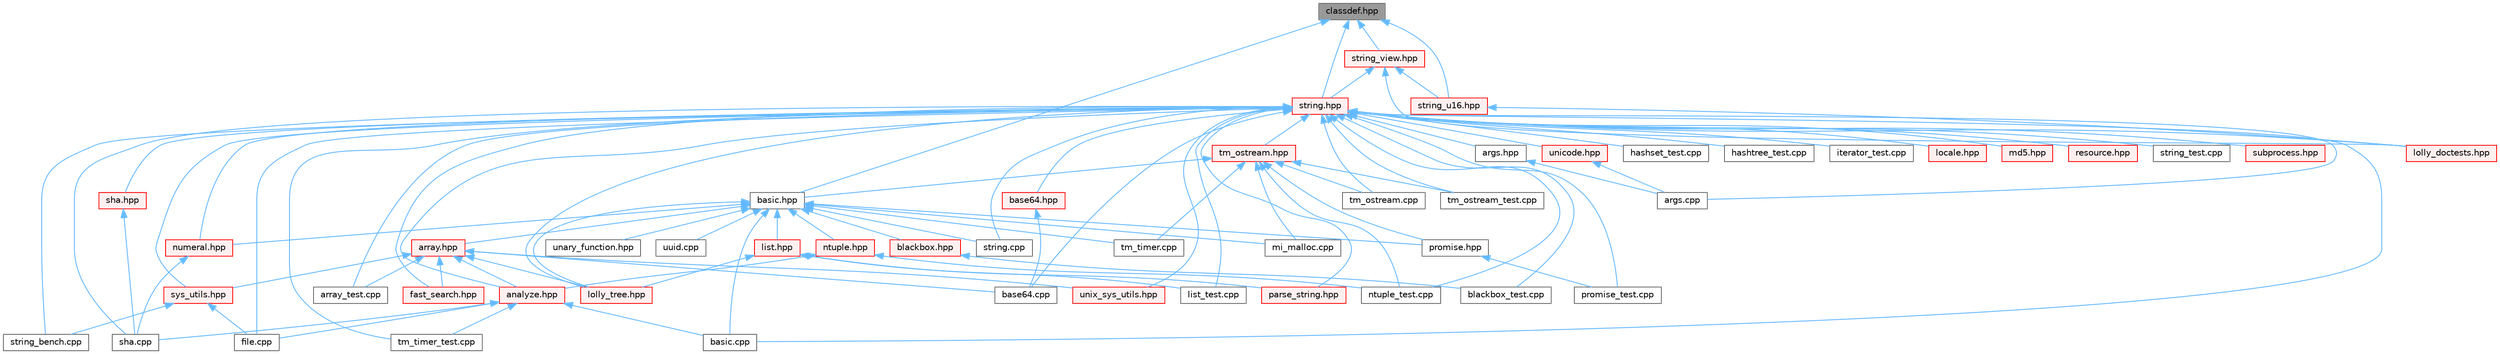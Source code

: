 digraph "classdef.hpp"
{
 // LATEX_PDF_SIZE
  bgcolor="transparent";
  edge [fontname=Helvetica,fontsize=10,labelfontname=Helvetica,labelfontsize=10];
  node [fontname=Helvetica,fontsize=10,shape=box,height=0.2,width=0.4];
  Node1 [id="Node000001",label="classdef.hpp",height=0.2,width=0.4,color="gray40", fillcolor="grey60", style="filled", fontcolor="black",tooltip=" "];
  Node1 -> Node2 [id="edge1_Node000001_Node000002",dir="back",color="steelblue1",style="solid",tooltip=" "];
  Node2 [id="Node000002",label="basic.hpp",height=0.2,width=0.4,color="grey40", fillcolor="white", style="filled",URL="$basic_8hpp.html",tooltip=" "];
  Node2 -> Node3 [id="edge2_Node000002_Node000003",dir="back",color="steelblue1",style="solid",tooltip=" "];
  Node3 [id="Node000003",label="array.hpp",height=0.2,width=0.4,color="red", fillcolor="#FFF0F0", style="filled",URL="$array_8hpp.html",tooltip=" "];
  Node3 -> Node4 [id="edge3_Node000003_Node000004",dir="back",color="steelblue1",style="solid",tooltip=" "];
  Node4 [id="Node000004",label="analyze.hpp",height=0.2,width=0.4,color="red", fillcolor="#FFF0F0", style="filled",URL="$analyze_8hpp.html",tooltip=" "];
  Node4 -> Node8 [id="edge4_Node000004_Node000008",dir="back",color="steelblue1",style="solid",tooltip=" "];
  Node8 [id="Node000008",label="basic.cpp",height=0.2,width=0.4,color="grey40", fillcolor="white", style="filled",URL="$basic_8cpp.html",tooltip=" "];
  Node4 -> Node10 [id="edge5_Node000004_Node000010",dir="back",color="steelblue1",style="solid",tooltip=" "];
  Node10 [id="Node000010",label="file.cpp",height=0.2,width=0.4,color="grey40", fillcolor="white", style="filled",URL="$file_8cpp.html",tooltip=" "];
  Node4 -> Node16 [id="edge6_Node000004_Node000016",dir="back",color="steelblue1",style="solid",tooltip=" "];
  Node16 [id="Node000016",label="sha.cpp",height=0.2,width=0.4,color="grey40", fillcolor="white", style="filled",URL="$sha_8cpp.html",tooltip=" "];
  Node4 -> Node17 [id="edge7_Node000004_Node000017",dir="back",color="steelblue1",style="solid",tooltip=" "];
  Node17 [id="Node000017",label="tm_timer_test.cpp",height=0.2,width=0.4,color="grey40", fillcolor="white", style="filled",URL="$tm__timer__test_8cpp.html",tooltip=" "];
  Node3 -> Node22 [id="edge8_Node000003_Node000022",dir="back",color="steelblue1",style="solid",tooltip=" "];
  Node22 [id="Node000022",label="array_test.cpp",height=0.2,width=0.4,color="grey40", fillcolor="white", style="filled",URL="$array__test_8cpp.html",tooltip=" "];
  Node3 -> Node23 [id="edge9_Node000003_Node000023",dir="back",color="steelblue1",style="solid",tooltip=" "];
  Node23 [id="Node000023",label="base64.cpp",height=0.2,width=0.4,color="grey40", fillcolor="white", style="filled",URL="$base64_8cpp.html",tooltip=" "];
  Node3 -> Node24 [id="edge10_Node000003_Node000024",dir="back",color="steelblue1",style="solid",tooltip=" "];
  Node24 [id="Node000024",label="fast_search.hpp",height=0.2,width=0.4,color="red", fillcolor="#FFF0F0", style="filled",URL="$fast__search_8hpp.html",tooltip=" "];
  Node3 -> Node26 [id="edge11_Node000003_Node000026",dir="back",color="steelblue1",style="solid",tooltip=" "];
  Node26 [id="Node000026",label="lolly_tree.hpp",height=0.2,width=0.4,color="red", fillcolor="#FFF0F0", style="filled",URL="$lolly__tree_8hpp.html",tooltip=" "];
  Node3 -> Node80 [id="edge12_Node000003_Node000080",dir="back",color="steelblue1",style="solid",tooltip=" "];
  Node80 [id="Node000080",label="sys_utils.hpp",height=0.2,width=0.4,color="red", fillcolor="#FFF0F0", style="filled",URL="$sys__utils_8hpp.html",tooltip=" "];
  Node80 -> Node10 [id="edge13_Node000080_Node000010",dir="back",color="steelblue1",style="solid",tooltip=" "];
  Node80 -> Node82 [id="edge14_Node000080_Node000082",dir="back",color="steelblue1",style="solid",tooltip=" "];
  Node82 [id="Node000082",label="string_bench.cpp",height=0.2,width=0.4,color="grey40", fillcolor="white", style="filled",URL="$string__bench_8cpp.html",tooltip=" "];
  Node3 -> Node84 [id="edge15_Node000003_Node000084",dir="back",color="steelblue1",style="solid",tooltip=" "];
  Node84 [id="Node000084",label="unix_sys_utils.hpp",height=0.2,width=0.4,color="red", fillcolor="#FFF0F0", style="filled",URL="$unix__sys__utils_8hpp.html",tooltip=" "];
  Node2 -> Node8 [id="edge16_Node000002_Node000008",dir="back",color="steelblue1",style="solid",tooltip=" "];
  Node2 -> Node86 [id="edge17_Node000002_Node000086",dir="back",color="steelblue1",style="solid",tooltip=" "];
  Node86 [id="Node000086",label="blackbox.hpp",height=0.2,width=0.4,color="red", fillcolor="#FFF0F0", style="filled",URL="$blackbox_8hpp.html",tooltip=" "];
  Node86 -> Node45 [id="edge18_Node000086_Node000045",dir="back",color="steelblue1",style="solid",tooltip=" "];
  Node45 [id="Node000045",label="blackbox_test.cpp",height=0.2,width=0.4,color="grey40", fillcolor="white", style="filled",URL="$blackbox__test_8cpp.html",tooltip=" "];
  Node2 -> Node87 [id="edge19_Node000002_Node000087",dir="back",color="steelblue1",style="solid",tooltip=" "];
  Node87 [id="Node000087",label="list.hpp",height=0.2,width=0.4,color="red", fillcolor="#FFF0F0", style="filled",URL="$list_8hpp.html",tooltip=" "];
  Node87 -> Node52 [id="edge20_Node000087_Node000052",dir="back",color="steelblue1",style="solid",tooltip=" "];
  Node52 [id="Node000052",label="list_test.cpp",height=0.2,width=0.4,color="grey40", fillcolor="white", style="filled",URL="$list__test_8cpp.html",tooltip=" "];
  Node87 -> Node26 [id="edge21_Node000087_Node000026",dir="back",color="steelblue1",style="solid",tooltip=" "];
  Node87 -> Node104 [id="edge22_Node000087_Node000104",dir="back",color="steelblue1",style="solid",tooltip=" "];
  Node104 [id="Node000104",label="parse_string.hpp",height=0.2,width=0.4,color="red", fillcolor="#FFF0F0", style="filled",URL="$parse__string_8hpp.html",tooltip=" "];
  Node2 -> Node26 [id="edge23_Node000002_Node000026",dir="back",color="steelblue1",style="solid",tooltip=" "];
  Node2 -> Node105 [id="edge24_Node000002_Node000105",dir="back",color="steelblue1",style="solid",tooltip=" "];
  Node105 [id="Node000105",label="mi_malloc.cpp",height=0.2,width=0.4,color="grey40", fillcolor="white", style="filled",URL="$mi__malloc_8cpp.html",tooltip=" "];
  Node2 -> Node106 [id="edge25_Node000002_Node000106",dir="back",color="steelblue1",style="solid",tooltip=" "];
  Node106 [id="Node000106",label="ntuple.hpp",height=0.2,width=0.4,color="red", fillcolor="#FFF0F0", style="filled",URL="$ntuple_8hpp.html",tooltip=" "];
  Node106 -> Node4 [id="edge26_Node000106_Node000004",dir="back",color="steelblue1",style="solid",tooltip=" "];
  Node106 -> Node53 [id="edge27_Node000106_Node000053",dir="back",color="steelblue1",style="solid",tooltip=" "];
  Node53 [id="Node000053",label="ntuple_test.cpp",height=0.2,width=0.4,color="grey40", fillcolor="white", style="filled",URL="$ntuple__test_8cpp.html",tooltip=" "];
  Node2 -> Node107 [id="edge28_Node000002_Node000107",dir="back",color="steelblue1",style="solid",tooltip=" "];
  Node107 [id="Node000107",label="numeral.hpp",height=0.2,width=0.4,color="red", fillcolor="#FFF0F0", style="filled",URL="$numeral_8hpp.html",tooltip=" "];
  Node107 -> Node16 [id="edge29_Node000107_Node000016",dir="back",color="steelblue1",style="solid",tooltip=" "];
  Node2 -> Node108 [id="edge30_Node000002_Node000108",dir="back",color="steelblue1",style="solid",tooltip=" "];
  Node108 [id="Node000108",label="promise.hpp",height=0.2,width=0.4,color="grey40", fillcolor="white", style="filled",URL="$promise_8hpp.html",tooltip=" "];
  Node108 -> Node56 [id="edge31_Node000108_Node000056",dir="back",color="steelblue1",style="solid",tooltip=" "];
  Node56 [id="Node000056",label="promise_test.cpp",height=0.2,width=0.4,color="grey40", fillcolor="white", style="filled",URL="$promise__test_8cpp.html",tooltip=" "];
  Node2 -> Node109 [id="edge32_Node000002_Node000109",dir="back",color="steelblue1",style="solid",tooltip=" "];
  Node109 [id="Node000109",label="string.cpp",height=0.2,width=0.4,color="grey40", fillcolor="white", style="filled",URL="$string_8cpp.html",tooltip=" "];
  Node2 -> Node77 [id="edge33_Node000002_Node000077",dir="back",color="steelblue1",style="solid",tooltip=" "];
  Node77 [id="Node000077",label="tm_timer.cpp",height=0.2,width=0.4,color="grey40", fillcolor="white", style="filled",URL="$tm__timer_8cpp.html",tooltip=" "];
  Node2 -> Node110 [id="edge34_Node000002_Node000110",dir="back",color="steelblue1",style="solid",tooltip=" "];
  Node110 [id="Node000110",label="unary_function.hpp",height=0.2,width=0.4,color="grey40", fillcolor="white", style="filled",URL="$unary__function_8hpp.html",tooltip=" "];
  Node2 -> Node111 [id="edge35_Node000002_Node000111",dir="back",color="steelblue1",style="solid",tooltip=" "];
  Node111 [id="Node000111",label="uuid.cpp",height=0.2,width=0.4,color="grey40", fillcolor="white", style="filled",URL="$uuid_8cpp.html",tooltip=" "];
  Node1 -> Node112 [id="edge36_Node000001_Node000112",dir="back",color="steelblue1",style="solid",tooltip=" "];
  Node112 [id="Node000112",label="string.hpp",height=0.2,width=0.4,color="red", fillcolor="#FFF0F0", style="filled",URL="$string_8hpp.html",tooltip=" "];
  Node112 -> Node4 [id="edge37_Node000112_Node000004",dir="back",color="steelblue1",style="solid",tooltip=" "];
  Node112 -> Node113 [id="edge38_Node000112_Node000113",dir="back",color="steelblue1",style="solid",tooltip=" "];
  Node113 [id="Node000113",label="args.cpp",height=0.2,width=0.4,color="grey40", fillcolor="white", style="filled",URL="$args_8cpp.html",tooltip=" "];
  Node112 -> Node114 [id="edge39_Node000112_Node000114",dir="back",color="steelblue1",style="solid",tooltip=" "];
  Node114 [id="Node000114",label="args.hpp",height=0.2,width=0.4,color="grey40", fillcolor="white", style="filled",URL="$args_8hpp.html",tooltip=" "];
  Node114 -> Node113 [id="edge40_Node000114_Node000113",dir="back",color="steelblue1",style="solid",tooltip=" "];
  Node112 -> Node22 [id="edge41_Node000112_Node000022",dir="back",color="steelblue1",style="solid",tooltip=" "];
  Node112 -> Node23 [id="edge42_Node000112_Node000023",dir="back",color="steelblue1",style="solid",tooltip=" "];
  Node112 -> Node115 [id="edge43_Node000112_Node000115",dir="back",color="steelblue1",style="solid",tooltip=" "];
  Node115 [id="Node000115",label="base64.hpp",height=0.2,width=0.4,color="red", fillcolor="#FFF0F0", style="filled",URL="$base64_8hpp.html",tooltip=" "];
  Node115 -> Node23 [id="edge44_Node000115_Node000023",dir="back",color="steelblue1",style="solid",tooltip=" "];
  Node112 -> Node8 [id="edge45_Node000112_Node000008",dir="back",color="steelblue1",style="solid",tooltip=" "];
  Node112 -> Node45 [id="edge46_Node000112_Node000045",dir="back",color="steelblue1",style="solid",tooltip=" "];
  Node112 -> Node24 [id="edge47_Node000112_Node000024",dir="back",color="steelblue1",style="solid",tooltip=" "];
  Node112 -> Node10 [id="edge48_Node000112_Node000010",dir="back",color="steelblue1",style="solid",tooltip=" "];
  Node112 -> Node49 [id="edge49_Node000112_Node000049",dir="back",color="steelblue1",style="solid",tooltip=" "];
  Node49 [id="Node000049",label="hashset_test.cpp",height=0.2,width=0.4,color="grey40", fillcolor="white", style="filled",URL="$hashset__test_8cpp.html",tooltip=" "];
  Node112 -> Node50 [id="edge50_Node000112_Node000050",dir="back",color="steelblue1",style="solid",tooltip=" "];
  Node50 [id="Node000050",label="hashtree_test.cpp",height=0.2,width=0.4,color="grey40", fillcolor="white", style="filled",URL="$hashtree__test_8cpp.html",tooltip=" "];
  Node112 -> Node51 [id="edge51_Node000112_Node000051",dir="back",color="steelblue1",style="solid",tooltip=" "];
  Node51 [id="Node000051",label="iterator_test.cpp",height=0.2,width=0.4,color="grey40", fillcolor="white", style="filled",URL="$iterator__test_8cpp.html",tooltip=" "];
  Node112 -> Node52 [id="edge52_Node000112_Node000052",dir="back",color="steelblue1",style="solid",tooltip=" "];
  Node112 -> Node116 [id="edge53_Node000112_Node000116",dir="back",color="steelblue1",style="solid",tooltip=" "];
  Node116 [id="Node000116",label="locale.hpp",height=0.2,width=0.4,color="red", fillcolor="#FFF0F0", style="filled",URL="$locale_8hpp.html",tooltip=" "];
  Node112 -> Node42 [id="edge54_Node000112_Node000042",dir="back",color="steelblue1",style="solid",tooltip=" "];
  Node42 [id="Node000042",label="lolly_doctests.hpp",height=0.2,width=0.4,color="red", fillcolor="#FFF0F0", style="filled",URL="$lolly__doctests_8hpp.html",tooltip=" "];
  Node112 -> Node26 [id="edge55_Node000112_Node000026",dir="back",color="steelblue1",style="solid",tooltip=" "];
  Node112 -> Node68 [id="edge56_Node000112_Node000068",dir="back",color="steelblue1",style="solid",tooltip=" "];
  Node68 [id="Node000068",label="md5.hpp",height=0.2,width=0.4,color="red", fillcolor="#FFF0F0", style="filled",URL="$md5_8hpp.html",tooltip=" "];
  Node112 -> Node53 [id="edge57_Node000112_Node000053",dir="back",color="steelblue1",style="solid",tooltip=" "];
  Node112 -> Node107 [id="edge58_Node000112_Node000107",dir="back",color="steelblue1",style="solid",tooltip=" "];
  Node112 -> Node104 [id="edge59_Node000112_Node000104",dir="back",color="steelblue1",style="solid",tooltip=" "];
  Node112 -> Node56 [id="edge60_Node000112_Node000056",dir="back",color="steelblue1",style="solid",tooltip=" "];
  Node112 -> Node99 [id="edge61_Node000112_Node000099",dir="back",color="steelblue1",style="solid",tooltip=" "];
  Node99 [id="Node000099",label="resource.hpp",height=0.2,width=0.4,color="red", fillcolor="#FFF0F0", style="filled",URL="$resource_8hpp.html",tooltip=" "];
  Node112 -> Node16 [id="edge62_Node000112_Node000016",dir="back",color="steelblue1",style="solid",tooltip=" "];
  Node112 -> Node69 [id="edge63_Node000112_Node000069",dir="back",color="steelblue1",style="solid",tooltip=" "];
  Node69 [id="Node000069",label="sha.hpp",height=0.2,width=0.4,color="red", fillcolor="#FFF0F0", style="filled",URL="$sha_8hpp.html",tooltip=" "];
  Node69 -> Node16 [id="edge64_Node000069_Node000016",dir="back",color="steelblue1",style="solid",tooltip=" "];
  Node112 -> Node109 [id="edge65_Node000112_Node000109",dir="back",color="steelblue1",style="solid",tooltip=" "];
  Node112 -> Node82 [id="edge66_Node000112_Node000082",dir="back",color="steelblue1",style="solid",tooltip=" "];
  Node112 -> Node59 [id="edge67_Node000112_Node000059",dir="back",color="steelblue1",style="solid",tooltip=" "];
  Node59 [id="Node000059",label="string_test.cpp",height=0.2,width=0.4,color="grey40", fillcolor="white", style="filled",URL="$string__test_8cpp.html",tooltip=" "];
  Node112 -> Node117 [id="edge68_Node000112_Node000117",dir="back",color="steelblue1",style="solid",tooltip=" "];
  Node117 [id="Node000117",label="subprocess.hpp",height=0.2,width=0.4,color="red", fillcolor="#FFF0F0", style="filled",URL="$subprocess_8hpp.html",tooltip=" "];
  Node112 -> Node80 [id="edge69_Node000112_Node000080",dir="back",color="steelblue1",style="solid",tooltip=" "];
  Node112 -> Node119 [id="edge70_Node000112_Node000119",dir="back",color="steelblue1",style="solid",tooltip=" "];
  Node119 [id="Node000119",label="tm_ostream.cpp",height=0.2,width=0.4,color="grey40", fillcolor="white", style="filled",URL="$tm__ostream_8cpp.html",tooltip=" "];
  Node112 -> Node120 [id="edge71_Node000112_Node000120",dir="back",color="steelblue1",style="solid",tooltip=" "];
  Node120 [id="Node000120",label="tm_ostream.hpp",height=0.2,width=0.4,color="red", fillcolor="#FFF0F0", style="filled",URL="$tm__ostream_8hpp.html",tooltip=" "];
  Node120 -> Node2 [id="edge72_Node000120_Node000002",dir="back",color="steelblue1",style="solid",tooltip=" "];
  Node120 -> Node105 [id="edge73_Node000120_Node000105",dir="back",color="steelblue1",style="solid",tooltip=" "];
  Node120 -> Node53 [id="edge74_Node000120_Node000053",dir="back",color="steelblue1",style="solid",tooltip=" "];
  Node120 -> Node108 [id="edge75_Node000120_Node000108",dir="back",color="steelblue1",style="solid",tooltip=" "];
  Node120 -> Node119 [id="edge76_Node000120_Node000119",dir="back",color="steelblue1",style="solid",tooltip=" "];
  Node120 -> Node64 [id="edge77_Node000120_Node000064",dir="back",color="steelblue1",style="solid",tooltip=" "];
  Node64 [id="Node000064",label="tm_ostream_test.cpp",height=0.2,width=0.4,color="grey40", fillcolor="white", style="filled",URL="$tm__ostream__test_8cpp.html",tooltip=" "];
  Node120 -> Node77 [id="edge78_Node000120_Node000077",dir="back",color="steelblue1",style="solid",tooltip=" "];
  Node112 -> Node64 [id="edge79_Node000112_Node000064",dir="back",color="steelblue1",style="solid",tooltip=" "];
  Node112 -> Node17 [id="edge80_Node000112_Node000017",dir="back",color="steelblue1",style="solid",tooltip=" "];
  Node112 -> Node124 [id="edge81_Node000112_Node000124",dir="back",color="steelblue1",style="solid",tooltip=" "];
  Node124 [id="Node000124",label="unicode.hpp",height=0.2,width=0.4,color="red", fillcolor="#FFF0F0", style="filled",URL="$unicode_8hpp.html",tooltip=" "];
  Node124 -> Node113 [id="edge82_Node000124_Node000113",dir="back",color="steelblue1",style="solid",tooltip=" "];
  Node112 -> Node84 [id="edge83_Node000112_Node000084",dir="back",color="steelblue1",style="solid",tooltip=" "];
  Node1 -> Node127 [id="edge84_Node000001_Node000127",dir="back",color="steelblue1",style="solid",tooltip=" "];
  Node127 [id="Node000127",label="string_u16.hpp",height=0.2,width=0.4,color="red", fillcolor="#FFF0F0", style="filled",URL="$string__u16_8hpp.html",tooltip=" "];
  Node127 -> Node42 [id="edge85_Node000127_Node000042",dir="back",color="steelblue1",style="solid",tooltip=" "];
  Node1 -> Node130 [id="edge86_Node000001_Node000130",dir="back",color="steelblue1",style="solid",tooltip=" "];
  Node130 [id="Node000130",label="string_view.hpp",height=0.2,width=0.4,color="red", fillcolor="#FFF0F0", style="filled",URL="$string__view_8hpp.html",tooltip=" "];
  Node130 -> Node42 [id="edge87_Node000130_Node000042",dir="back",color="steelblue1",style="solid",tooltip=" "];
  Node130 -> Node112 [id="edge88_Node000130_Node000112",dir="back",color="steelblue1",style="solid",tooltip=" "];
  Node130 -> Node127 [id="edge89_Node000130_Node000127",dir="back",color="steelblue1",style="solid",tooltip=" "];
}
